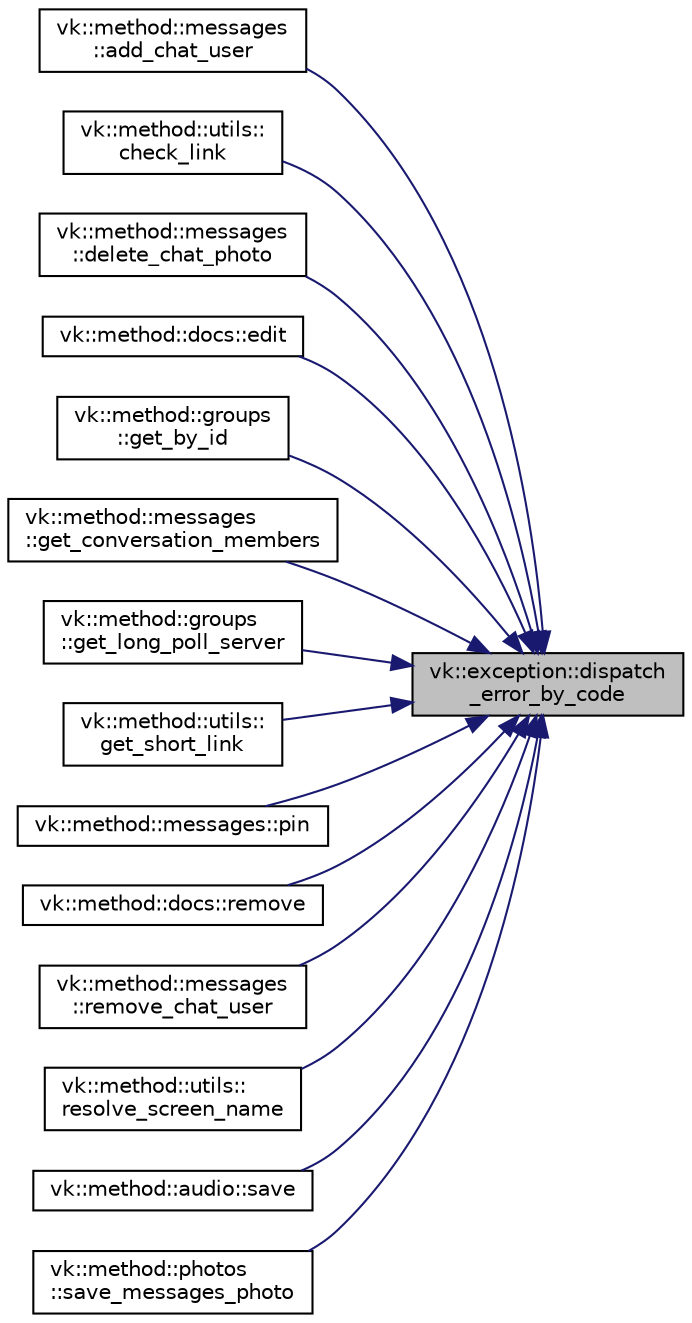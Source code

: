 digraph "vk::exception::dispatch_error_by_code"
{
 // LATEX_PDF_SIZE
  edge [fontname="Helvetica",fontsize="10",labelfontname="Helvetica",labelfontsize="10"];
  node [fontname="Helvetica",fontsize="10",shape=record];
  rankdir="RL";
  Node1 [label="vk::exception::dispatch\l_error_by_code",height=0.2,width=0.4,color="black", fillcolor="grey75", style="filled", fontcolor="black",tooltip=" "];
  Node1 -> Node2 [dir="back",color="midnightblue",fontsize="10",style="solid",fontname="Helvetica"];
  Node2 [label="vk::method::messages\l::add_chat_user",height=0.2,width=0.4,color="black", fillcolor="white", style="filled",URL="$classvk_1_1method_1_1messages.html#acb278431802a3aee630278e585bbaaca",tooltip=" "];
  Node1 -> Node3 [dir="back",color="midnightblue",fontsize="10",style="solid",fontname="Helvetica"];
  Node3 [label="vk::method::utils::\lcheck_link",height=0.2,width=0.4,color="black", fillcolor="white", style="filled",URL="$classvk_1_1method_1_1utils.html#aaa80ca9df2c64f9f2fa4383549e656ac",tooltip=" "];
  Node1 -> Node4 [dir="back",color="midnightblue",fontsize="10",style="solid",fontname="Helvetica"];
  Node4 [label="vk::method::messages\l::delete_chat_photo",height=0.2,width=0.4,color="black", fillcolor="white", style="filled",URL="$classvk_1_1method_1_1messages.html#a68771e9976036f0c7c55367a133a0046",tooltip=" "];
  Node1 -> Node5 [dir="back",color="midnightblue",fontsize="10",style="solid",fontname="Helvetica"];
  Node5 [label="vk::method::docs::edit",height=0.2,width=0.4,color="black", fillcolor="white", style="filled",URL="$classvk_1_1method_1_1docs.html#abb6e5b4baff03c352bbde9b73ba1d2e5",tooltip=" "];
  Node1 -> Node6 [dir="back",color="midnightblue",fontsize="10",style="solid",fontname="Helvetica"];
  Node6 [label="vk::method::groups\l::get_by_id",height=0.2,width=0.4,color="black", fillcolor="white", style="filled",URL="$classvk_1_1method_1_1groups.html#a3e5e49768f4b6f9acd26ff6b3d558805",tooltip=" "];
  Node1 -> Node7 [dir="back",color="midnightblue",fontsize="10",style="solid",fontname="Helvetica"];
  Node7 [label="vk::method::messages\l::get_conversation_members",height=0.2,width=0.4,color="black", fillcolor="white", style="filled",URL="$classvk_1_1method_1_1messages.html#a2aecd569942ebc843f0d8896cc555a18",tooltip=" "];
  Node1 -> Node8 [dir="back",color="midnightblue",fontsize="10",style="solid",fontname="Helvetica"];
  Node8 [label="vk::method::groups\l::get_long_poll_server",height=0.2,width=0.4,color="black", fillcolor="white", style="filled",URL="$classvk_1_1method_1_1groups.html#a83ec6d713136287ebeffd02d00b7d7d3",tooltip=" "];
  Node1 -> Node9 [dir="back",color="midnightblue",fontsize="10",style="solid",fontname="Helvetica"];
  Node9 [label="vk::method::utils::\lget_short_link",height=0.2,width=0.4,color="black", fillcolor="white", style="filled",URL="$classvk_1_1method_1_1utils.html#a5ecbb20e43e09d46231fc78d99ff1aaf",tooltip=" "];
  Node1 -> Node10 [dir="back",color="midnightblue",fontsize="10",style="solid",fontname="Helvetica"];
  Node10 [label="vk::method::messages::pin",height=0.2,width=0.4,color="black", fillcolor="white", style="filled",URL="$classvk_1_1method_1_1messages.html#a4d9c6924dd1b83328f1ebfddaa6c3912",tooltip=" "];
  Node1 -> Node11 [dir="back",color="midnightblue",fontsize="10",style="solid",fontname="Helvetica"];
  Node11 [label="vk::method::docs::remove",height=0.2,width=0.4,color="black", fillcolor="white", style="filled",URL="$classvk_1_1method_1_1docs.html#a3af91c049a334b1f35589bb4d41ecb92",tooltip=" "];
  Node1 -> Node12 [dir="back",color="midnightblue",fontsize="10",style="solid",fontname="Helvetica"];
  Node12 [label="vk::method::messages\l::remove_chat_user",height=0.2,width=0.4,color="black", fillcolor="white", style="filled",URL="$classvk_1_1method_1_1messages.html#a294fc5763d1ec006bcf4a9af640114d6",tooltip=" "];
  Node1 -> Node13 [dir="back",color="midnightblue",fontsize="10",style="solid",fontname="Helvetica"];
  Node13 [label="vk::method::utils::\lresolve_screen_name",height=0.2,width=0.4,color="black", fillcolor="white", style="filled",URL="$classvk_1_1method_1_1utils.html#a0fc1a48c9fc8963d146138513c74d383",tooltip=" "];
  Node1 -> Node14 [dir="back",color="midnightblue",fontsize="10",style="solid",fontname="Helvetica"];
  Node14 [label="vk::method::audio::save",height=0.2,width=0.4,color="black", fillcolor="white", style="filled",URL="$classvk_1_1method_1_1audio.html#a041ac7ed3b036eb11ce59dfa5432fb1b",tooltip=" "];
  Node1 -> Node15 [dir="back",color="midnightblue",fontsize="10",style="solid",fontname="Helvetica"];
  Node15 [label="vk::method::photos\l::save_messages_photo",height=0.2,width=0.4,color="black", fillcolor="white", style="filled",URL="$classvk_1_1method_1_1photos.html#a67829a392b87538bf4e883e6b2609447",tooltip=" "];
}
